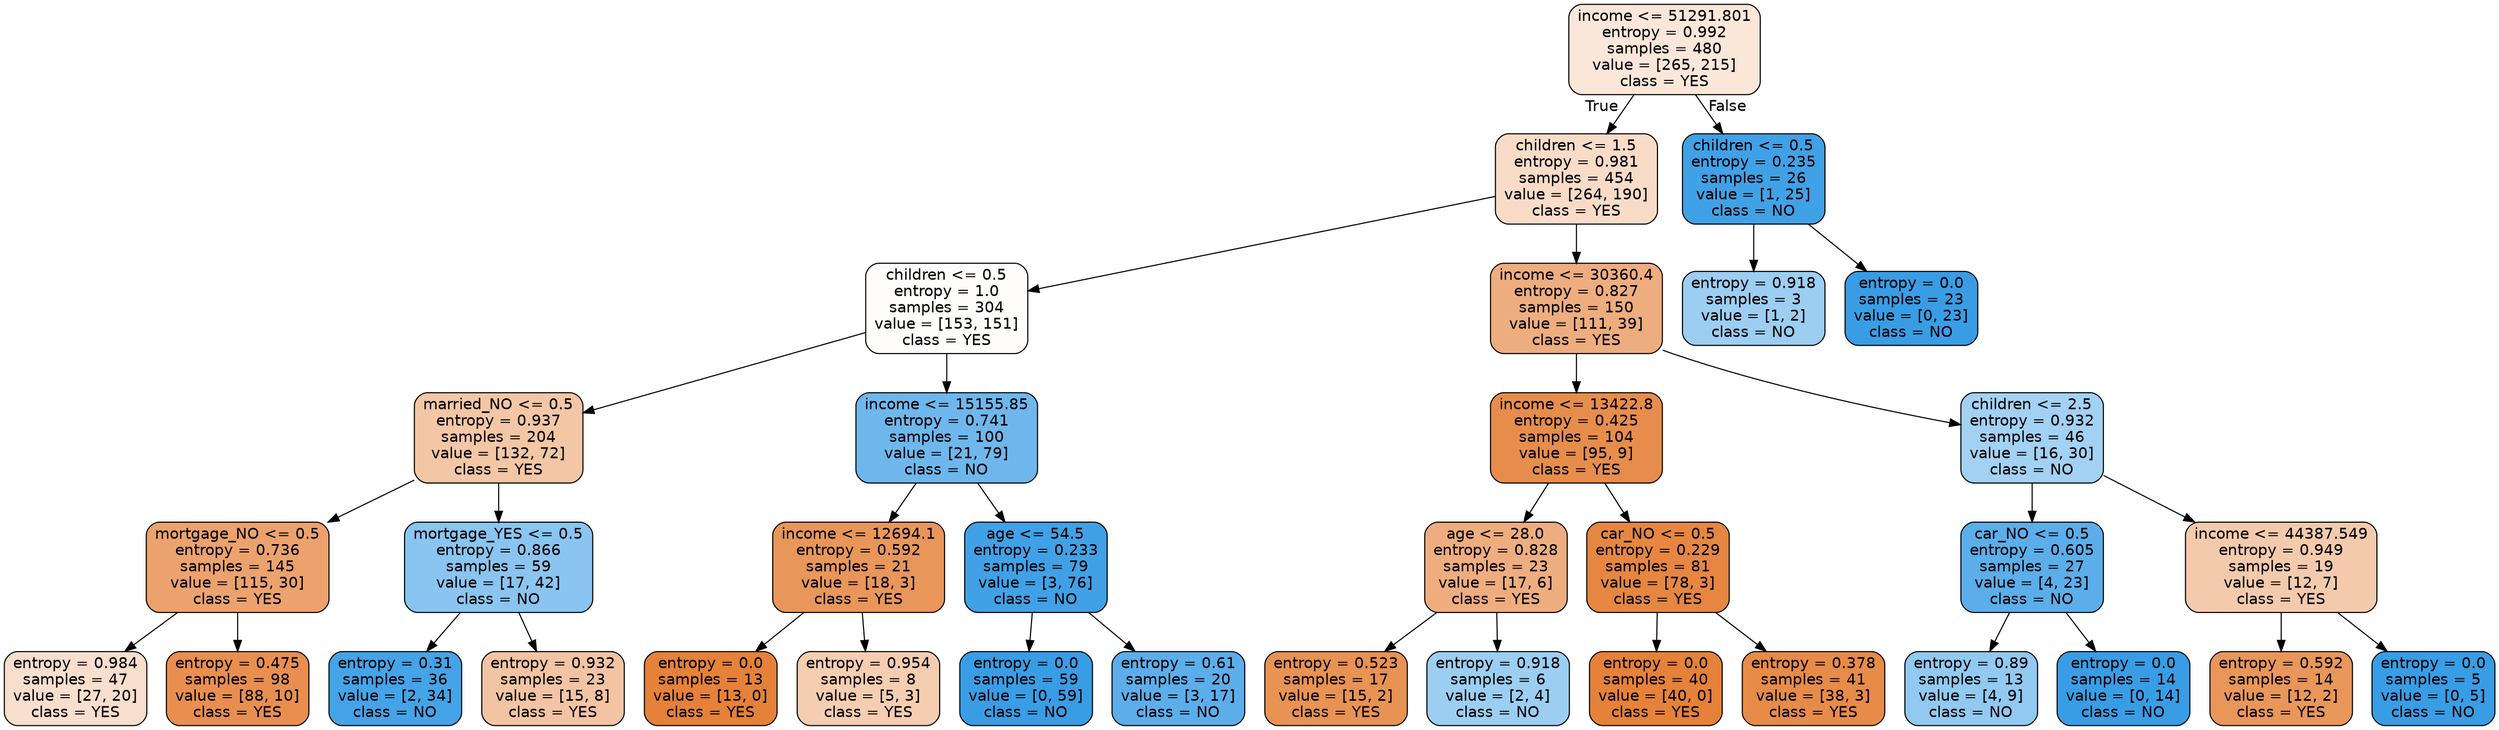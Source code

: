 digraph Tree {
node [shape=box, style="filled, rounded", color="black", fontname=helvetica] ;
edge [fontname=helvetica] ;
0 [label="income <= 51291.801\nentropy = 0.992\nsamples = 480\nvalue = [265, 215]\nclass = YES", fillcolor="#fae7da"] ;
1 [label="children <= 1.5\nentropy = 0.981\nsamples = 454\nvalue = [264, 190]\nclass = YES", fillcolor="#f8dcc8"] ;
0 -> 1 [labeldistance=2.5, labelangle=45, headlabel="True"] ;
2 [label="children <= 0.5\nentropy = 1.0\nsamples = 304\nvalue = [153, 151]\nclass = YES", fillcolor="#fffdfc"] ;
1 -> 2 ;
3 [label="married_NO <= 0.5\nentropy = 0.937\nsamples = 204\nvalue = [132, 72]\nclass = YES", fillcolor="#f3c6a5"] ;
2 -> 3 ;
4 [label="mortgage_NO <= 0.5\nentropy = 0.736\nsamples = 145\nvalue = [115, 30]\nclass = YES", fillcolor="#eca26d"] ;
3 -> 4 ;
5 [label="entropy = 0.984\nsamples = 47\nvalue = [27, 20]\nclass = YES", fillcolor="#f8decc"] ;
4 -> 5 ;
6 [label="entropy = 0.475\nsamples = 98\nvalue = [88, 10]\nclass = YES", fillcolor="#e88f50"] ;
4 -> 6 ;
7 [label="mortgage_YES <= 0.5\nentropy = 0.866\nsamples = 59\nvalue = [17, 42]\nclass = NO", fillcolor="#89c5f0"] ;
3 -> 7 ;
8 [label="entropy = 0.31\nsamples = 36\nvalue = [2, 34]\nclass = NO", fillcolor="#45a3e7"] ;
7 -> 8 ;
9 [label="entropy = 0.932\nsamples = 23\nvalue = [15, 8]\nclass = YES", fillcolor="#f3c4a3"] ;
7 -> 9 ;
10 [label="income <= 15155.85\nentropy = 0.741\nsamples = 100\nvalue = [21, 79]\nclass = NO", fillcolor="#6eb7ec"] ;
2 -> 10 ;
11 [label="income <= 12694.1\nentropy = 0.592\nsamples = 21\nvalue = [18, 3]\nclass = YES", fillcolor="#e9965a"] ;
10 -> 11 ;
12 [label="entropy = 0.0\nsamples = 13\nvalue = [13, 0]\nclass = YES", fillcolor="#e58139"] ;
11 -> 12 ;
13 [label="entropy = 0.954\nsamples = 8\nvalue = [5, 3]\nclass = YES", fillcolor="#f5cdb0"] ;
11 -> 13 ;
14 [label="age <= 54.5\nentropy = 0.233\nsamples = 79\nvalue = [3, 76]\nclass = NO", fillcolor="#41a1e6"] ;
10 -> 14 ;
15 [label="entropy = 0.0\nsamples = 59\nvalue = [0, 59]\nclass = NO", fillcolor="#399de5"] ;
14 -> 15 ;
16 [label="entropy = 0.61\nsamples = 20\nvalue = [3, 17]\nclass = NO", fillcolor="#5caeea"] ;
14 -> 16 ;
17 [label="income <= 30360.4\nentropy = 0.827\nsamples = 150\nvalue = [111, 39]\nclass = YES", fillcolor="#eead7f"] ;
1 -> 17 ;
18 [label="income <= 13422.8\nentropy = 0.425\nsamples = 104\nvalue = [95, 9]\nclass = YES", fillcolor="#e78d4c"] ;
17 -> 18 ;
19 [label="age <= 28.0\nentropy = 0.828\nsamples = 23\nvalue = [17, 6]\nclass = YES", fillcolor="#eead7f"] ;
18 -> 19 ;
20 [label="entropy = 0.523\nsamples = 17\nvalue = [15, 2]\nclass = YES", fillcolor="#e89253"] ;
19 -> 20 ;
21 [label="entropy = 0.918\nsamples = 6\nvalue = [2, 4]\nclass = NO", fillcolor="#9ccef2"] ;
19 -> 21 ;
22 [label="car_NO <= 0.5\nentropy = 0.229\nsamples = 81\nvalue = [78, 3]\nclass = YES", fillcolor="#e68641"] ;
18 -> 22 ;
23 [label="entropy = 0.0\nsamples = 40\nvalue = [40, 0]\nclass = YES", fillcolor="#e58139"] ;
22 -> 23 ;
24 [label="entropy = 0.378\nsamples = 41\nvalue = [38, 3]\nclass = YES", fillcolor="#e78b49"] ;
22 -> 24 ;
25 [label="children <= 2.5\nentropy = 0.932\nsamples = 46\nvalue = [16, 30]\nclass = NO", fillcolor="#a3d1f3"] ;
17 -> 25 ;
26 [label="car_NO <= 0.5\nentropy = 0.605\nsamples = 27\nvalue = [4, 23]\nclass = NO", fillcolor="#5baeea"] ;
25 -> 26 ;
27 [label="entropy = 0.89\nsamples = 13\nvalue = [4, 9]\nclass = NO", fillcolor="#91c9f1"] ;
26 -> 27 ;
28 [label="entropy = 0.0\nsamples = 14\nvalue = [0, 14]\nclass = NO", fillcolor="#399de5"] ;
26 -> 28 ;
29 [label="income <= 44387.549\nentropy = 0.949\nsamples = 19\nvalue = [12, 7]\nclass = YES", fillcolor="#f4caac"] ;
25 -> 29 ;
30 [label="entropy = 0.592\nsamples = 14\nvalue = [12, 2]\nclass = YES", fillcolor="#e9965a"] ;
29 -> 30 ;
31 [label="entropy = 0.0\nsamples = 5\nvalue = [0, 5]\nclass = NO", fillcolor="#399de5"] ;
29 -> 31 ;
32 [label="children <= 0.5\nentropy = 0.235\nsamples = 26\nvalue = [1, 25]\nclass = NO", fillcolor="#41a1e6"] ;
0 -> 32 [labeldistance=2.5, labelangle=-45, headlabel="False"] ;
33 [label="entropy = 0.918\nsamples = 3\nvalue = [1, 2]\nclass = NO", fillcolor="#9ccef2"] ;
32 -> 33 ;
34 [label="entropy = 0.0\nsamples = 23\nvalue = [0, 23]\nclass = NO", fillcolor="#399de5"] ;
32 -> 34 ;
}